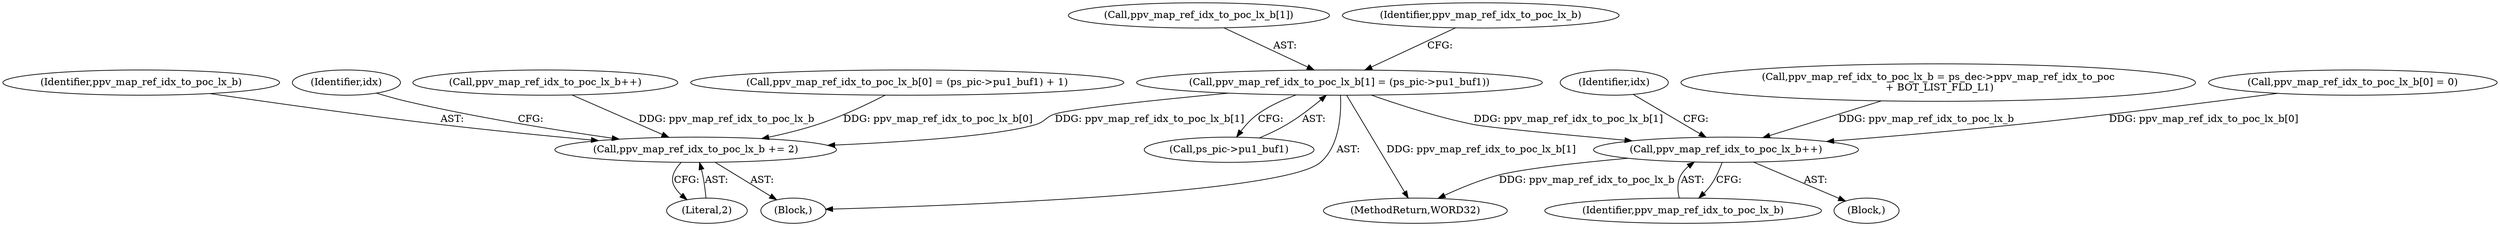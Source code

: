 digraph "0_Android_943323f1d9d3dd5c2634deb26cbe72343ca6b3db_0@array" {
"1000643" [label="(Call,ppv_map_ref_idx_to_poc_lx_b[1] = (ps_pic->pu1_buf1))"];
"1000671" [label="(Call,ppv_map_ref_idx_to_poc_lx_b += 2)"];
"1000700" [label="(Call,ppv_map_ref_idx_to_poc_lx_b++)"];
"1000701" [label="(Identifier,ppv_map_ref_idx_to_poc_lx_b)"];
"1000704" [label="(Identifier,idx)"];
"1000681" [label="(Call,ppv_map_ref_idx_to_poc_lx_b = ps_dec->ppv_map_ref_idx_to_poc\n + BOT_LIST_FLD_L1)"];
"1000672" [label="(Identifier,ppv_map_ref_idx_to_poc_lx_b)"];
"1000700" [label="(Call,ppv_map_ref_idx_to_poc_lx_b++)"];
"1000643" [label="(Call,ppv_map_ref_idx_to_poc_lx_b[1] = (ps_pic->pu1_buf1))"];
"1000644" [label="(Call,ppv_map_ref_idx_to_poc_lx_b[1])"];
"1000673" [label="(Literal,2)"];
"1000695" [label="(Call,ppv_map_ref_idx_to_poc_lx_b[0] = 0)"];
"1001235" [label="(MethodReturn,WORD32)"];
"1000625" [label="(Identifier,idx)"];
"1000647" [label="(Call,ps_pic->pu1_buf1)"];
"1000652" [label="(Identifier,ppv_map_ref_idx_to_poc_lx_b)"];
"1000609" [label="(Call,ppv_map_ref_idx_to_poc_lx_b++)"];
"1000650" [label="(Call,ppv_map_ref_idx_to_poc_lx_b[0] = (ps_pic->pu1_buf1) + 1)"];
"1000671" [label="(Call,ppv_map_ref_idx_to_poc_lx_b += 2)"];
"1000580" [label="(Block,)"];
"1000626" [label="(Block,)"];
"1000643" -> "1000626"  [label="AST: "];
"1000643" -> "1000647"  [label="CFG: "];
"1000644" -> "1000643"  [label="AST: "];
"1000647" -> "1000643"  [label="AST: "];
"1000652" -> "1000643"  [label="CFG: "];
"1000643" -> "1001235"  [label="DDG: ppv_map_ref_idx_to_poc_lx_b[1]"];
"1000643" -> "1000671"  [label="DDG: ppv_map_ref_idx_to_poc_lx_b[1]"];
"1000643" -> "1000700"  [label="DDG: ppv_map_ref_idx_to_poc_lx_b[1]"];
"1000671" -> "1000626"  [label="AST: "];
"1000671" -> "1000673"  [label="CFG: "];
"1000672" -> "1000671"  [label="AST: "];
"1000673" -> "1000671"  [label="AST: "];
"1000625" -> "1000671"  [label="CFG: "];
"1000650" -> "1000671"  [label="DDG: ppv_map_ref_idx_to_poc_lx_b[0]"];
"1000609" -> "1000671"  [label="DDG: ppv_map_ref_idx_to_poc_lx_b"];
"1000700" -> "1000580"  [label="AST: "];
"1000700" -> "1000701"  [label="CFG: "];
"1000701" -> "1000700"  [label="AST: "];
"1000704" -> "1000700"  [label="CFG: "];
"1000700" -> "1001235"  [label="DDG: ppv_map_ref_idx_to_poc_lx_b"];
"1000681" -> "1000700"  [label="DDG: ppv_map_ref_idx_to_poc_lx_b"];
"1000695" -> "1000700"  [label="DDG: ppv_map_ref_idx_to_poc_lx_b[0]"];
}
